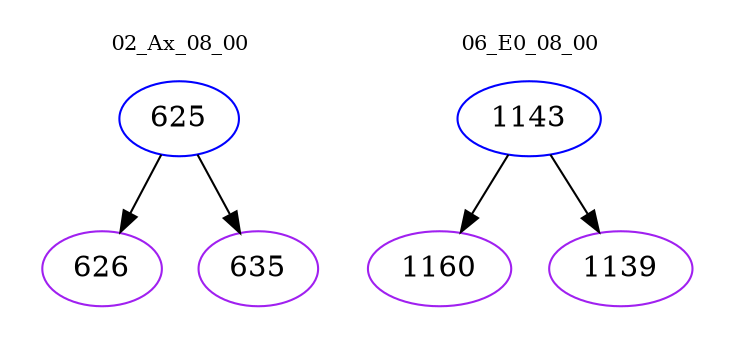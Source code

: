 digraph{
subgraph cluster_0 {
color = white
label = "02_Ax_08_00";
fontsize=10;
T0_625 [label="625", color="blue"]
T0_625 -> T0_626 [color="black"]
T0_626 [label="626", color="purple"]
T0_625 -> T0_635 [color="black"]
T0_635 [label="635", color="purple"]
}
subgraph cluster_1 {
color = white
label = "06_E0_08_00";
fontsize=10;
T1_1143 [label="1143", color="blue"]
T1_1143 -> T1_1160 [color="black"]
T1_1160 [label="1160", color="purple"]
T1_1143 -> T1_1139 [color="black"]
T1_1139 [label="1139", color="purple"]
}
}

